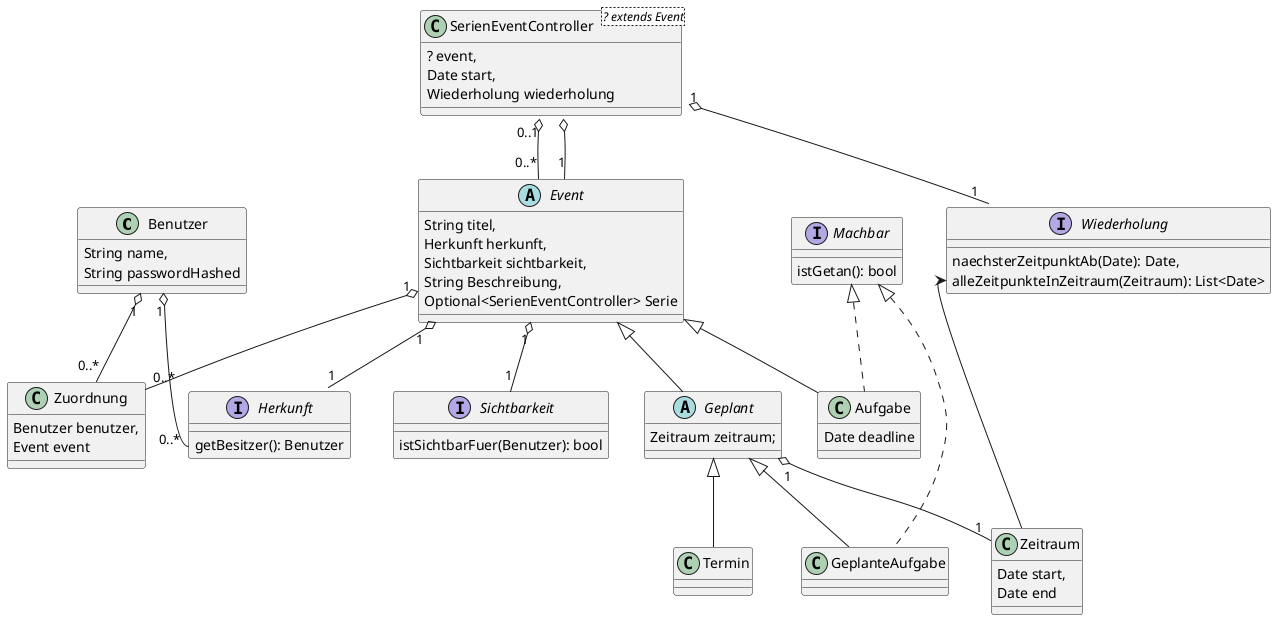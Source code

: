 @startuml
class Benutzer{
    String name,
    String passwordHashed
}
class SerienEventController<? extends Event>{
    ? event,
    Date start,
    Wiederholung wiederholung
}

abstract class Event{
    String titel,
    Herkunft herkunft,
    Sichtbarkeit sichtbarkeit,
    String Beschreibung,
    Optional<SerienEventController> Serie
}

SerienEventController "0..1" o-- "0..*" Event
SerienEventController::defaultEvent o-- "1" Event

interface Herkunft{
    getBesitzer(): Benutzer
}

Event "1" o-- "1" Herkunft

interface Sichtbarkeit{
    istSichtbarFuer(Benutzer): bool
}

Event "1" o-- "1" Sichtbarkeit

class Termin extends Geplant{
}

interface Machbar{
    istGetan(): bool
}

class Aufgabe extends Event implements Machbar{
    Date deadline
}

class GeplanteAufgabe extends Geplant implements Machbar {

}

interface Wiederholung{
    naechsterZeitpunktAb(Date): Date,
    alleZeitpunkteInZeitraum(Zeitraum): List<Date>
}

abstract class Geplant extends Event{
    Zeitraum zeitraum;
}

class Zuordnung{
    Benutzer benutzer,
    Event event
}

class Zeitraum{
Date start,
Date end
}


Event "1" o-- "0..*" Zuordnung
Benutzer "1" o-- "0..*" Zuordnung
Benutzer "1" o-- "0..*" Herkunft::getBesitzer

SerienEventController "1" o-- "1" Wiederholung


Geplant "1" o-- "1" Zeitraum
Wiederholung::alleZeitpunkteInZeitraum <-- Zeitraum
@enduml